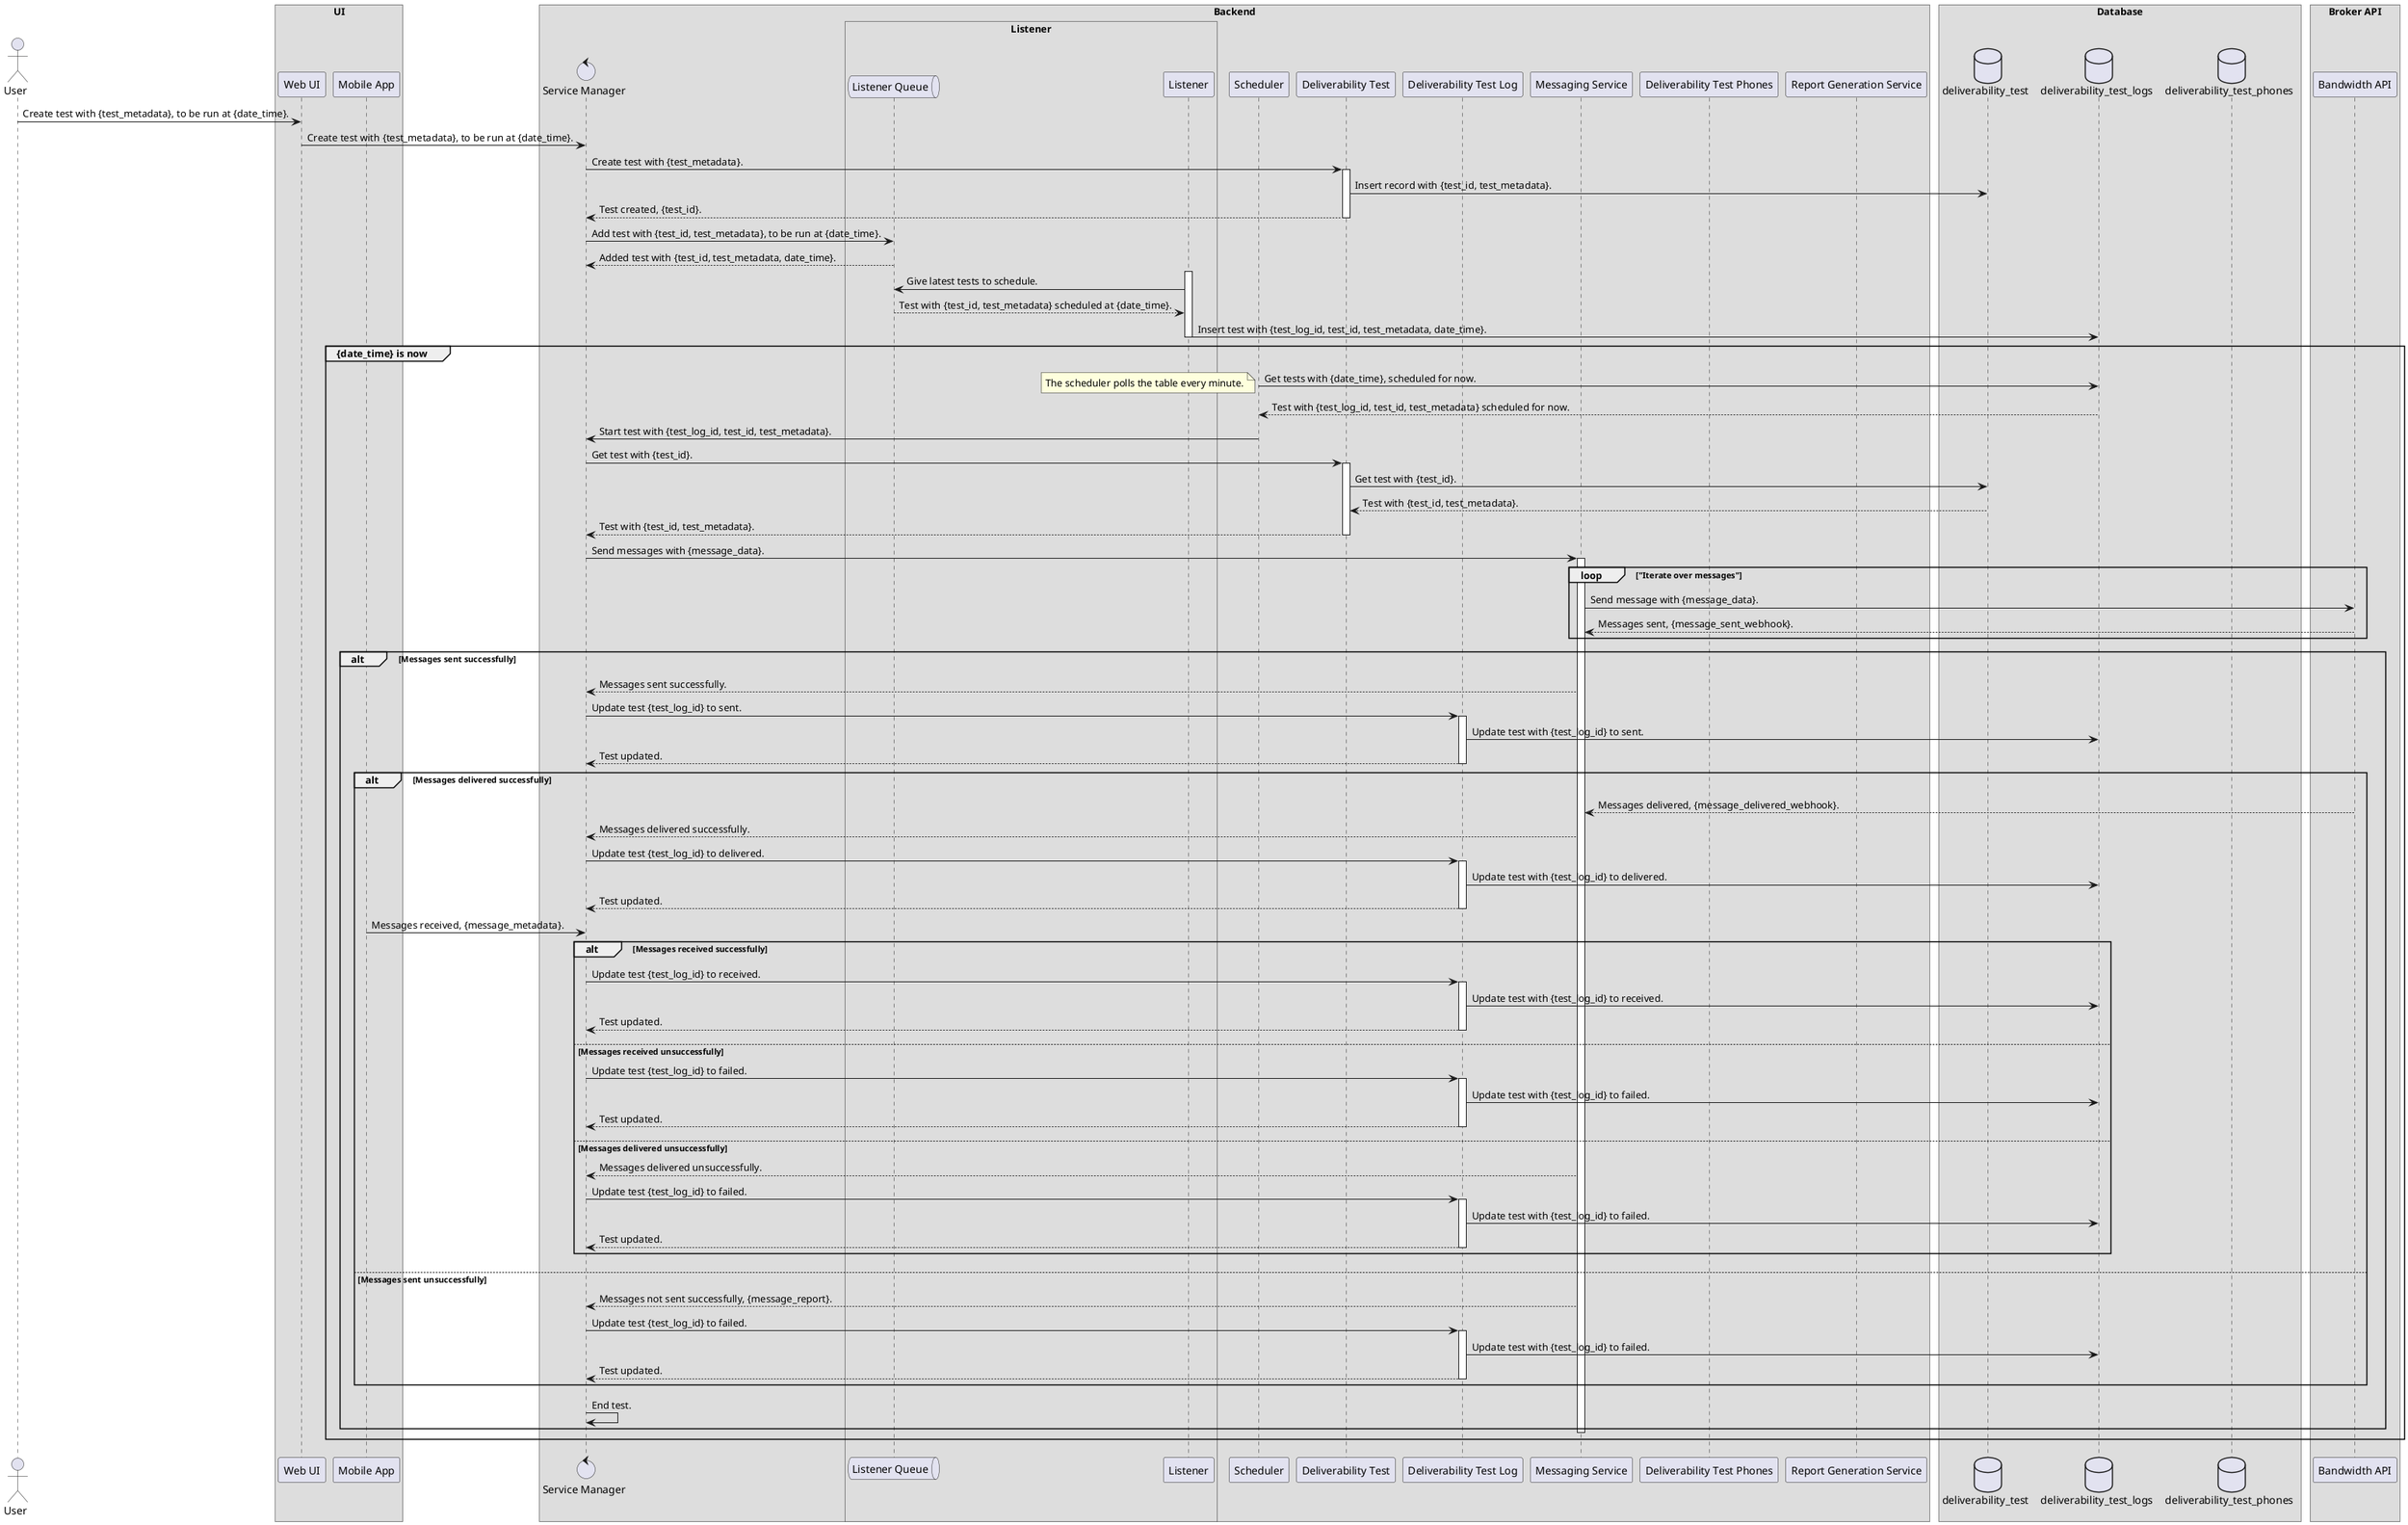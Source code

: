 @startuml
!pragma teoz true
/'Defines the protocol when user submits a test that is to be executed once, in the future.'/
/'author: Luvai Cutlerywala <luvaidc@gmail.com>'/

/'Define the actors and participants.'/
actor User as user

box UI
    participant "Web UI" as web_ui
    participant "Mobile App" as mobile_app
end box

box Backend
    control "Service Manager" as service_manager
    box Listener
        queue "Listener Queue" as listener_queue
        participant "Listener" as listener
    end box
    participant "Scheduler" as scheduler
    participant "Deliverability Test" as deliverability_test
    participant "Deliverability Test Log" as deliverability_test_log
    participant "Messaging Service" as messenger
    participant "Deliverability Test Phones" as deliverability_test_phones
    participant "Report Generation Service" as report_generator
end box

box Database
    database deliverability_test as dt
    database deliverability_test_logs as dtl
    database deliverability_test_phones as dtp
end box

box "Broker API"
    participant "Bandwidth API" as broker_api
end box

/'Defines the interactions and protocols between the microservices.'/
user -> web_ui: Create test with {test_metadata}, to be run at {date_time}.
web_ui -> service_manager: Create test with {test_metadata}, to be run at {date_time}.
service_manager -> deliverability_test: Create test with {test_metadata}.
activate deliverability_test
deliverability_test -> dt: Insert record with {test_id, test_metadata}.
deliverability_test --> service_manager: Test created, {test_id}.
deactivate deliverability_test
service_manager -> listener_queue: Add test with {test_id, test_metadata}, to be run at {date_time}.
listener_queue --> service_manager: Added test with {test_id, test_metadata, date_time}.
activate listener
listener -> listener_queue: Give latest tests to schedule.
listener_queue --> listener: Test with {test_id, test_metadata} scheduled at {date_time}.
listener -> dtl: Insert test with {test_log_id, test_id, test_metadata, date_time}.
deactivate listener
group {date_time} is now
    scheduler -> dtl: Get tests with {date_time}, scheduled for now.
    note left
        The scheduler polls the table every minute.
    end note
    dtl --> scheduler: Test with {test_log_id, test_id, test_metadata} scheduled for now.
    scheduler -> service_manager: Start test with {test_log_id, test_id, test_metadata}.
    service_manager -> deliverability_test: Get test with {test_id}.
    activate deliverability_test
    deliverability_test -> dt: Get test with {test_id}.
    dt --> deliverability_test: Test with {test_id, test_metadata}.
    deliverability_test --> service_manager: Test with {test_id, test_metadata}.
    deactivate deliverability_test
    service_manager -> messenger: Send messages with {message_data}.
    activate messenger
    loop "Iterate over messages"
        messenger -> broker_api: Send message with {message_data}.
        broker_api --> messenger: Messages sent, {message_sent_webhook}.
    end
    alt Messages sent successfully
        messenger --> service_manager: Messages sent successfully.
        service_manager -> deliverability_test_log: Update test {test_log_id} to sent.
        activate deliverability_test_log
        deliverability_test_log -> dtl: Update test with {test_log_id} to sent.
        deliverability_test_log --> service_manager: Test updated.
        deactivate deliverability_test_log
        alt Messages delivered successfully
            broker_api --> messenger: Messages delivered, {message_delivered_webhook}.
            messenger --> service_manager: Messages delivered successfully.
            service_manager -> deliverability_test_log: Update test {test_log_id} to delivered.
            activate deliverability_test_log
            deliverability_test_log -> dtl: Update test with {test_log_id} to delivered.
            deliverability_test_log --> service_manager: Test updated.
            deactivate deliverability_test_log
            mobile_app -> service_manager: Messages received, {message_metadata}.
            alt Messages received successfully
                service_manager -> deliverability_test_log: Update test {test_log_id} to received.
                activate deliverability_test_log
                deliverability_test_log -> dtl: Update test with {test_log_id} to received.
                deliverability_test_log --> service_manager: Test updated.
                deactivate deliverability_test_log
            else Messages received unsuccessfully
                service_manager -> deliverability_test_log: Update test {test_log_id} to failed.
                activate deliverability_test_log
                deliverability_test_log -> dtl: Update test with {test_log_id} to failed.
                deliverability_test_log --> service_manager: Test updated.
                deactivate deliverability_test_log
        else Messages delivered unsuccessfully
            messenger --> service_manager: Messages delivered unsuccessfully.
            service_manager -> deliverability_test_log: Update test {test_log_id} to failed.
            activate deliverability_test_log
            deliverability_test_log -> dtl: Update test with {test_log_id} to failed.
            deliverability_test_log --> service_manager: Test updated.
            deactivate deliverability_test_log
        end
    else Messages sent unsuccessfully
        messenger --> service_manager: Messages not sent successfully, {message_report}.
        service_manager -> deliverability_test_log: Update test {test_log_id} to failed.
        activate deliverability_test_log
        deliverability_test_log -> dtl: Update test with {test_log_id} to failed.
        deliverability_test_log --> service_manager: Test updated.
        deactivate deliverability_test_log
    end
    service_manager -> service_manager: End test.
    deactivate messenger
@enduml